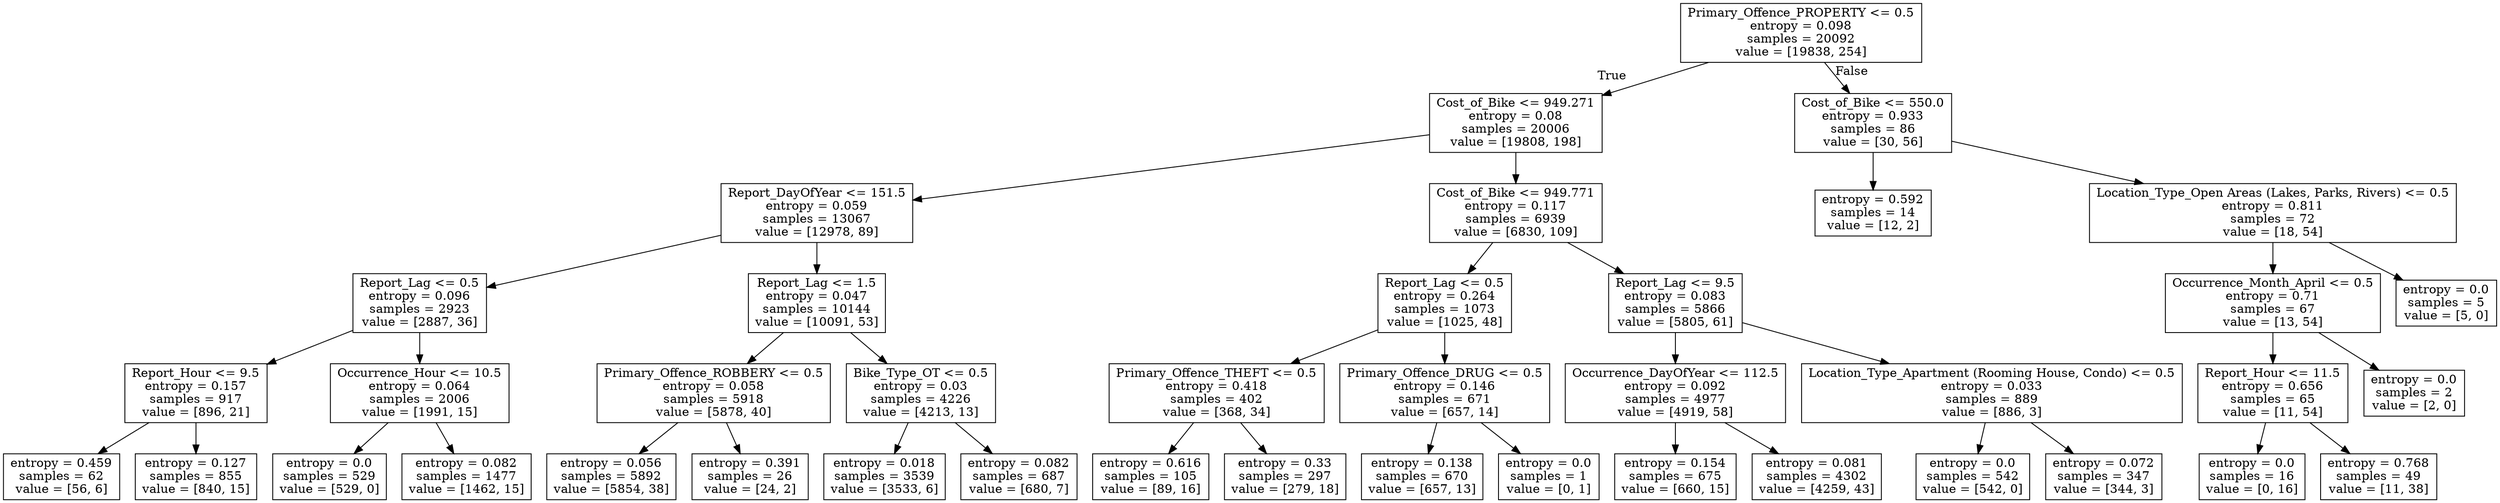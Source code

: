 digraph Tree {
node [shape=box] ;
0 [label="Primary_Offence_PROPERTY <= 0.5\nentropy = 0.098\nsamples = 20092\nvalue = [19838, 254]"] ;
1 [label="Cost_of_Bike <= 949.271\nentropy = 0.08\nsamples = 20006\nvalue = [19808, 198]"] ;
0 -> 1 [labeldistance=2.5, labelangle=45, headlabel="True"] ;
2 [label="Report_DayOfYear <= 151.5\nentropy = 0.059\nsamples = 13067\nvalue = [12978, 89]"] ;
1 -> 2 ;
3 [label="Report_Lag <= 0.5\nentropy = 0.096\nsamples = 2923\nvalue = [2887, 36]"] ;
2 -> 3 ;
4 [label="Report_Hour <= 9.5\nentropy = 0.157\nsamples = 917\nvalue = [896, 21]"] ;
3 -> 4 ;
5 [label="entropy = 0.459\nsamples = 62\nvalue = [56, 6]"] ;
4 -> 5 ;
6 [label="entropy = 0.127\nsamples = 855\nvalue = [840, 15]"] ;
4 -> 6 ;
7 [label="Occurrence_Hour <= 10.5\nentropy = 0.064\nsamples = 2006\nvalue = [1991, 15]"] ;
3 -> 7 ;
8 [label="entropy = 0.0\nsamples = 529\nvalue = [529, 0]"] ;
7 -> 8 ;
9 [label="entropy = 0.082\nsamples = 1477\nvalue = [1462, 15]"] ;
7 -> 9 ;
10 [label="Report_Lag <= 1.5\nentropy = 0.047\nsamples = 10144\nvalue = [10091, 53]"] ;
2 -> 10 ;
11 [label="Primary_Offence_ROBBERY <= 0.5\nentropy = 0.058\nsamples = 5918\nvalue = [5878, 40]"] ;
10 -> 11 ;
12 [label="entropy = 0.056\nsamples = 5892\nvalue = [5854, 38]"] ;
11 -> 12 ;
13 [label="entropy = 0.391\nsamples = 26\nvalue = [24, 2]"] ;
11 -> 13 ;
14 [label="Bike_Type_OT <= 0.5\nentropy = 0.03\nsamples = 4226\nvalue = [4213, 13]"] ;
10 -> 14 ;
15 [label="entropy = 0.018\nsamples = 3539\nvalue = [3533, 6]"] ;
14 -> 15 ;
16 [label="entropy = 0.082\nsamples = 687\nvalue = [680, 7]"] ;
14 -> 16 ;
17 [label="Cost_of_Bike <= 949.771\nentropy = 0.117\nsamples = 6939\nvalue = [6830, 109]"] ;
1 -> 17 ;
18 [label="Report_Lag <= 0.5\nentropy = 0.264\nsamples = 1073\nvalue = [1025, 48]"] ;
17 -> 18 ;
19 [label="Primary_Offence_THEFT <= 0.5\nentropy = 0.418\nsamples = 402\nvalue = [368, 34]"] ;
18 -> 19 ;
20 [label="entropy = 0.616\nsamples = 105\nvalue = [89, 16]"] ;
19 -> 20 ;
21 [label="entropy = 0.33\nsamples = 297\nvalue = [279, 18]"] ;
19 -> 21 ;
22 [label="Primary_Offence_DRUG <= 0.5\nentropy = 0.146\nsamples = 671\nvalue = [657, 14]"] ;
18 -> 22 ;
23 [label="entropy = 0.138\nsamples = 670\nvalue = [657, 13]"] ;
22 -> 23 ;
24 [label="entropy = 0.0\nsamples = 1\nvalue = [0, 1]"] ;
22 -> 24 ;
25 [label="Report_Lag <= 9.5\nentropy = 0.083\nsamples = 5866\nvalue = [5805, 61]"] ;
17 -> 25 ;
26 [label="Occurrence_DayOfYear <= 112.5\nentropy = 0.092\nsamples = 4977\nvalue = [4919, 58]"] ;
25 -> 26 ;
27 [label="entropy = 0.154\nsamples = 675\nvalue = [660, 15]"] ;
26 -> 27 ;
28 [label="entropy = 0.081\nsamples = 4302\nvalue = [4259, 43]"] ;
26 -> 28 ;
29 [label="Location_Type_Apartment (Rooming House, Condo) <= 0.5\nentropy = 0.033\nsamples = 889\nvalue = [886, 3]"] ;
25 -> 29 ;
30 [label="entropy = 0.0\nsamples = 542\nvalue = [542, 0]"] ;
29 -> 30 ;
31 [label="entropy = 0.072\nsamples = 347\nvalue = [344, 3]"] ;
29 -> 31 ;
32 [label="Cost_of_Bike <= 550.0\nentropy = 0.933\nsamples = 86\nvalue = [30, 56]"] ;
0 -> 32 [labeldistance=2.5, labelangle=-45, headlabel="False"] ;
33 [label="entropy = 0.592\nsamples = 14\nvalue = [12, 2]"] ;
32 -> 33 ;
34 [label="Location_Type_Open Areas (Lakes, Parks, Rivers) <= 0.5\nentropy = 0.811\nsamples = 72\nvalue = [18, 54]"] ;
32 -> 34 ;
35 [label="Occurrence_Month_April <= 0.5\nentropy = 0.71\nsamples = 67\nvalue = [13, 54]"] ;
34 -> 35 ;
36 [label="Report_Hour <= 11.5\nentropy = 0.656\nsamples = 65\nvalue = [11, 54]"] ;
35 -> 36 ;
37 [label="entropy = 0.0\nsamples = 16\nvalue = [0, 16]"] ;
36 -> 37 ;
38 [label="entropy = 0.768\nsamples = 49\nvalue = [11, 38]"] ;
36 -> 38 ;
39 [label="entropy = 0.0\nsamples = 2\nvalue = [2, 0]"] ;
35 -> 39 ;
40 [label="entropy = 0.0\nsamples = 5\nvalue = [5, 0]"] ;
34 -> 40 ;
}